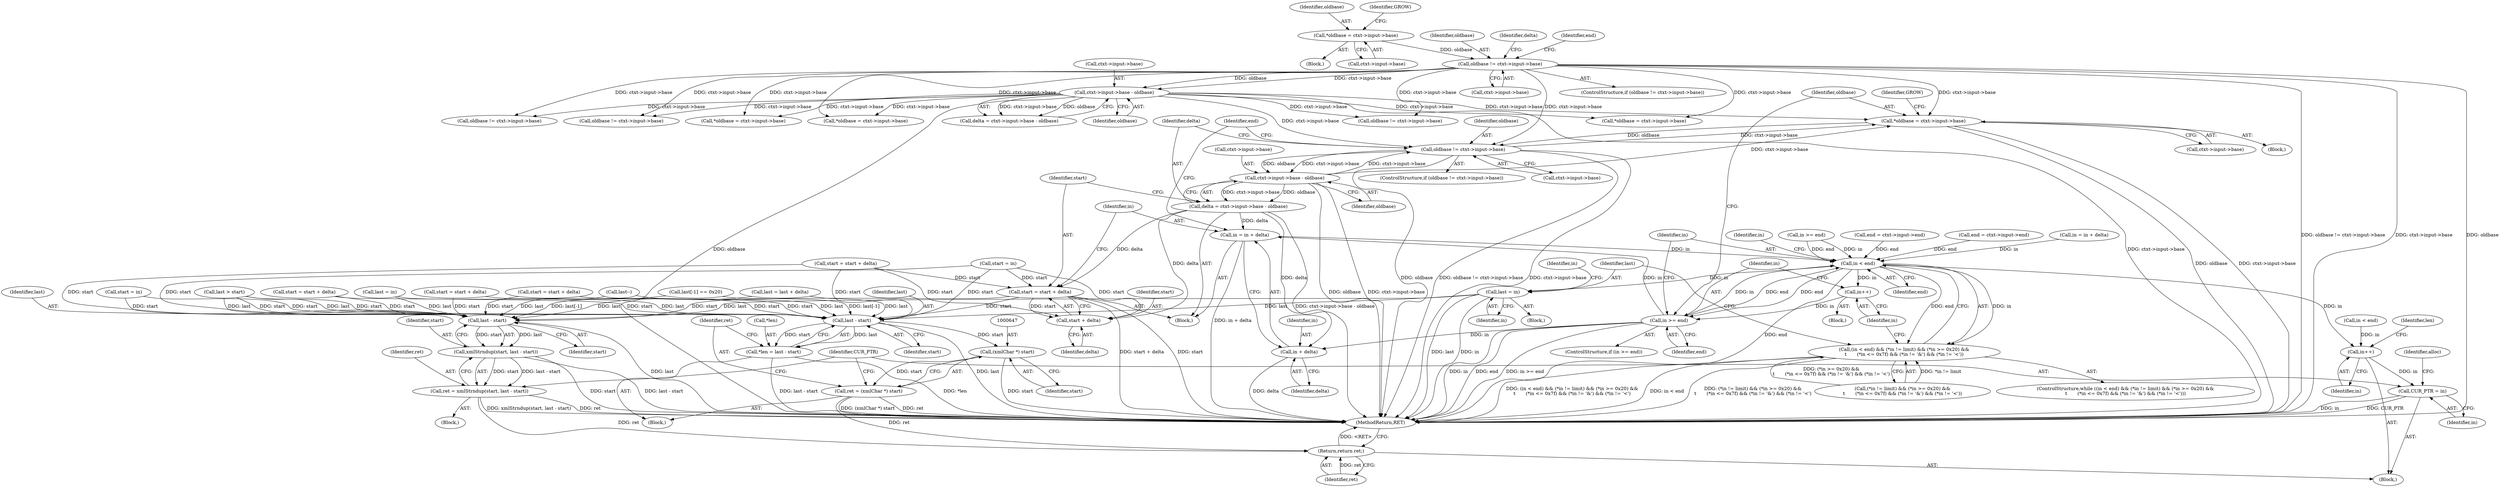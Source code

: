 digraph "0_Chrome_d0947db40187f4708c58e64cbd6013faf9eddeed_1@pointer" {
"1000570" [label="(Call,*oldbase = ctxt->input->base)"];
"1000598" [label="(Call,ctxt->input->base - oldbase)"];
"1000587" [label="(Call,oldbase != ctxt->input->base)"];
"1000570" [label="(Call,*oldbase = ctxt->input->base)"];
"1000182" [label="(Call,oldbase != ctxt->input->base)"];
"1000173" [label="(Call,*oldbase = ctxt->input->base)"];
"1000193" [label="(Call,ctxt->input->base - oldbase)"];
"1000596" [label="(Call,delta = ctxt->input->base - oldbase)"];
"1000605" [label="(Call,start = start + delta)"];
"1000607" [label="(Call,start + delta)"];
"1000641" [label="(Call,last - start)"];
"1000638" [label="(Call,*len = last - start)"];
"1000646" [label="(Call,(xmlChar *) start)"];
"1000644" [label="(Call,ret = (xmlChar *) start)"];
"1000673" [label="(Return,return ret;)"];
"1000661" [label="(Call,last - start)"];
"1000659" [label="(Call,xmlStrndup(start, last - start))"];
"1000657" [label="(Call,ret = xmlStrndup(start, last - start))"];
"1000610" [label="(Call,in = in + delta)"];
"1000534" [label="(Call,in < end)"];
"1000533" [label="(Call,(in < end) && (*in != limit) && (*in >= 0x20) &&\n\t       (*in <= 0x7f) && (*in != '&') && (*in != '<'))"];
"1000562" [label="(Call,in++)"];
"1000565" [label="(Call,in >= end)"];
"1000612" [label="(Call,in + delta)"];
"1000622" [label="(Call,last = in)"];
"1000631" [label="(Call,in++)"];
"1000664" [label="(Call,CUR_PTR = in)"];
"1000660" [label="(Identifier,start)"];
"1000586" [label="(ControlStructure,if (oldbase != ctxt->input->base))"];
"1000211" [label="(Identifier,end)"];
"1000484" [label="(Call,oldbase != ctxt->input->base)"];
"1000631" [label="(Call,in++)"];
"1000597" [label="(Identifier,delta)"];
"1000609" [label="(Identifier,delta)"];
"1000646" [label="(Call,(xmlChar *) start)"];
"1000608" [label="(Identifier,start)"];
"1000615" [label="(Call,end = ctxt->input->end)"];
"1000418" [label="(Call,last[-1] == 0x20)"];
"1000533" [label="(Call,(in < end) && (*in != limit) && (*in >= 0x20) &&\n\t       (*in <= 0x7f) && (*in != '&') && (*in != '<'))"];
"1000431" [label="(Call,in < end)"];
"1000611" [label="(Identifier,in)"];
"1000210" [label="(Call,end = ctxt->input->end)"];
"1000427" [label="(Call,last--)"];
"1000296" [label="(Call,start = start + delta)"];
"1000588" [label="(Identifier,oldbase)"];
"1000645" [label="(Identifier,ret)"];
"1000174" [label="(Identifier,oldbase)"];
"1000378" [label="(Call,oldbase != ctxt->input->base)"];
"1000607" [label="(Call,start + delta)"];
"1000612" [label="(Call,in + delta)"];
"1000659" [label="(Call,xmlStrndup(start, last - start))"];
"1000674" [label="(Identifier,ret)"];
"1000361" [label="(Call,*oldbase = ctxt->input->base)"];
"1000664" [label="(Call,CUR_PTR = in)"];
"1000657" [label="(Call,ret = xmlStrndup(start, last - start))"];
"1000643" [label="(Identifier,start)"];
"1000614" [label="(Identifier,delta)"];
"1000635" [label="(Identifier,len)"];
"1000567" [label="(Identifier,end)"];
"1000623" [label="(Identifier,last)"];
"1000604" [label="(Identifier,oldbase)"];
"1000193" [label="(Call,ctxt->input->base - oldbase)"];
"1000663" [label="(Identifier,start)"];
"1000534" [label="(Call,in < end)"];
"1000661" [label="(Call,last - start)"];
"1000658" [label="(Identifier,ret)"];
"1000467" [label="(Call,*oldbase = ctxt->input->base)"];
"1000637" [label="(Block,)"];
"1000662" [label="(Identifier,last)"];
"1000589" [label="(Call,ctxt->input->base)"];
"1000568" [label="(Block,)"];
"1000173" [label="(Call,*oldbase = ctxt->input->base)"];
"1000536" [label="(Identifier,end)"];
"1000641" [label="(Call,last - start)"];
"1000571" [label="(Identifier,oldbase)"];
"1000184" [label="(Call,ctxt->input->base)"];
"1000673" [label="(Return,return ret;)"];
"1000205" [label="(Call,in = in + delta)"];
"1000108" [label="(Block,)"];
"1000665" [label="(Identifier,CUR_PTR)"];
"1000194" [label="(Call,ctxt->input->base)"];
"1000577" [label="(Identifier,GROW)"];
"1000572" [label="(Call,ctxt->input->base)"];
"1000642" [label="(Identifier,last)"];
"1000183" [label="(Identifier,oldbase)"];
"1000687" [label="(MethodReturn,RET)"];
"1000594" [label="(Block,)"];
"1000512" [label="(Call,last = last + delta)"];
"1000598" [label="(Call,ctxt->input->base - oldbase)"];
"1000648" [label="(Identifier,start)"];
"1000599" [label="(Call,ctxt->input->base)"];
"1000537" [label="(Call,(*in != limit) && (*in >= 0x20) &&\n\t       (*in <= 0x7f) && (*in != '&') && (*in != '<'))"];
"1000639" [label="(Call,*len)"];
"1000605" [label="(Call,start = start + delta)"];
"1000616" [label="(Identifier,end)"];
"1000606" [label="(Identifier,start)"];
"1000171" [label="(Block,)"];
"1000540" [label="(Identifier,in)"];
"1000638" [label="(Call,*len = last - start)"];
"1000252" [label="(Call,start = in)"];
"1000168" [label="(Call,in >= end)"];
"1000191" [label="(Call,delta = ctxt->input->base - oldbase)"];
"1000628" [label="(Identifier,in)"];
"1000164" [label="(Call,start = in)"];
"1000610" [label="(Call,in = in + delta)"];
"1000535" [label="(Identifier,in)"];
"1000650" [label="(Block,)"];
"1000396" [label="(Call,start = start + delta)"];
"1000561" [label="(Block,)"];
"1000644" [label="(Call,ret = (xmlChar *) start)"];
"1000622" [label="(Call,last = in)"];
"1000624" [label="(Identifier,in)"];
"1000502" [label="(Call,start = start + delta)"];
"1000596" [label="(Call,delta = ctxt->input->base - oldbase)"];
"1000424" [label="(Call,last > start)"];
"1000199" [label="(Identifier,oldbase)"];
"1000175" [label="(Call,ctxt->input->base)"];
"1000562" [label="(Call,in++)"];
"1000200" [label="(Call,start = start + delta)"];
"1000668" [label="(Identifier,alloc)"];
"1000563" [label="(Identifier,in)"];
"1000531" [label="(Block,)"];
"1000532" [label="(ControlStructure,while ((in < end) && (*in != limit) && (*in >= 0x20) &&\n\t       (*in <= 0x7f) && (*in != '&') && (*in != '<')))"];
"1000613" [label="(Identifier,in)"];
"1000180" [label="(Identifier,GROW)"];
"1000566" [label="(Identifier,in)"];
"1000413" [label="(Call,last = in)"];
"1000565" [label="(Call,in >= end)"];
"1000564" [label="(ControlStructure,if (in >= end))"];
"1000570" [label="(Call,*oldbase = ctxt->input->base)"];
"1000587" [label="(Call,oldbase != ctxt->input->base)"];
"1000181" [label="(ControlStructure,if (oldbase != ctxt->input->base))"];
"1000632" [label="(Identifier,in)"];
"1000192" [label="(Identifier,delta)"];
"1000278" [label="(Call,oldbase != ctxt->input->base)"];
"1000261" [label="(Call,*oldbase = ctxt->input->base)"];
"1000182" [label="(Call,oldbase != ctxt->input->base)"];
"1000666" [label="(Identifier,in)"];
"1000570" -> "1000568"  [label="AST: "];
"1000570" -> "1000572"  [label="CFG: "];
"1000571" -> "1000570"  [label="AST: "];
"1000572" -> "1000570"  [label="AST: "];
"1000577" -> "1000570"  [label="CFG: "];
"1000570" -> "1000687"  [label="DDG: oldbase"];
"1000570" -> "1000687"  [label="DDG: ctxt->input->base"];
"1000598" -> "1000570"  [label="DDG: ctxt->input->base"];
"1000182" -> "1000570"  [label="DDG: ctxt->input->base"];
"1000587" -> "1000570"  [label="DDG: ctxt->input->base"];
"1000193" -> "1000570"  [label="DDG: ctxt->input->base"];
"1000570" -> "1000587"  [label="DDG: oldbase"];
"1000598" -> "1000596"  [label="AST: "];
"1000598" -> "1000604"  [label="CFG: "];
"1000599" -> "1000598"  [label="AST: "];
"1000604" -> "1000598"  [label="AST: "];
"1000596" -> "1000598"  [label="CFG: "];
"1000598" -> "1000687"  [label="DDG: ctxt->input->base"];
"1000598" -> "1000687"  [label="DDG: oldbase"];
"1000598" -> "1000587"  [label="DDG: ctxt->input->base"];
"1000598" -> "1000596"  [label="DDG: ctxt->input->base"];
"1000598" -> "1000596"  [label="DDG: oldbase"];
"1000587" -> "1000598"  [label="DDG: ctxt->input->base"];
"1000587" -> "1000598"  [label="DDG: oldbase"];
"1000587" -> "1000586"  [label="AST: "];
"1000587" -> "1000589"  [label="CFG: "];
"1000588" -> "1000587"  [label="AST: "];
"1000589" -> "1000587"  [label="AST: "];
"1000597" -> "1000587"  [label="CFG: "];
"1000616" -> "1000587"  [label="CFG: "];
"1000587" -> "1000687"  [label="DDG: ctxt->input->base"];
"1000587" -> "1000687"  [label="DDG: oldbase"];
"1000587" -> "1000687"  [label="DDG: oldbase != ctxt->input->base"];
"1000182" -> "1000587"  [label="DDG: ctxt->input->base"];
"1000193" -> "1000587"  [label="DDG: ctxt->input->base"];
"1000182" -> "1000181"  [label="AST: "];
"1000182" -> "1000184"  [label="CFG: "];
"1000183" -> "1000182"  [label="AST: "];
"1000184" -> "1000182"  [label="AST: "];
"1000192" -> "1000182"  [label="CFG: "];
"1000211" -> "1000182"  [label="CFG: "];
"1000182" -> "1000687"  [label="DDG: oldbase != ctxt->input->base"];
"1000182" -> "1000687"  [label="DDG: ctxt->input->base"];
"1000182" -> "1000687"  [label="DDG: oldbase"];
"1000173" -> "1000182"  [label="DDG: oldbase"];
"1000182" -> "1000193"  [label="DDG: ctxt->input->base"];
"1000182" -> "1000193"  [label="DDG: oldbase"];
"1000182" -> "1000261"  [label="DDG: ctxt->input->base"];
"1000182" -> "1000278"  [label="DDG: ctxt->input->base"];
"1000182" -> "1000361"  [label="DDG: ctxt->input->base"];
"1000182" -> "1000378"  [label="DDG: ctxt->input->base"];
"1000182" -> "1000467"  [label="DDG: ctxt->input->base"];
"1000182" -> "1000484"  [label="DDG: ctxt->input->base"];
"1000173" -> "1000171"  [label="AST: "];
"1000173" -> "1000175"  [label="CFG: "];
"1000174" -> "1000173"  [label="AST: "];
"1000175" -> "1000173"  [label="AST: "];
"1000180" -> "1000173"  [label="CFG: "];
"1000193" -> "1000191"  [label="AST: "];
"1000193" -> "1000199"  [label="CFG: "];
"1000194" -> "1000193"  [label="AST: "];
"1000199" -> "1000193"  [label="AST: "];
"1000191" -> "1000193"  [label="CFG: "];
"1000193" -> "1000687"  [label="DDG: ctxt->input->base"];
"1000193" -> "1000687"  [label="DDG: oldbase"];
"1000193" -> "1000191"  [label="DDG: ctxt->input->base"];
"1000193" -> "1000191"  [label="DDG: oldbase"];
"1000193" -> "1000261"  [label="DDG: ctxt->input->base"];
"1000193" -> "1000278"  [label="DDG: ctxt->input->base"];
"1000193" -> "1000361"  [label="DDG: ctxt->input->base"];
"1000193" -> "1000378"  [label="DDG: ctxt->input->base"];
"1000193" -> "1000467"  [label="DDG: ctxt->input->base"];
"1000193" -> "1000484"  [label="DDG: ctxt->input->base"];
"1000596" -> "1000594"  [label="AST: "];
"1000597" -> "1000596"  [label="AST: "];
"1000606" -> "1000596"  [label="CFG: "];
"1000596" -> "1000687"  [label="DDG: ctxt->input->base - oldbase"];
"1000596" -> "1000605"  [label="DDG: delta"];
"1000596" -> "1000607"  [label="DDG: delta"];
"1000596" -> "1000610"  [label="DDG: delta"];
"1000596" -> "1000612"  [label="DDG: delta"];
"1000605" -> "1000594"  [label="AST: "];
"1000605" -> "1000607"  [label="CFG: "];
"1000606" -> "1000605"  [label="AST: "];
"1000607" -> "1000605"  [label="AST: "];
"1000611" -> "1000605"  [label="CFG: "];
"1000605" -> "1000687"  [label="DDG: start + delta"];
"1000605" -> "1000687"  [label="DDG: start"];
"1000200" -> "1000605"  [label="DDG: start"];
"1000164" -> "1000605"  [label="DDG: start"];
"1000605" -> "1000607"  [label="DDG: start"];
"1000605" -> "1000641"  [label="DDG: start"];
"1000605" -> "1000661"  [label="DDG: start"];
"1000607" -> "1000609"  [label="CFG: "];
"1000608" -> "1000607"  [label="AST: "];
"1000609" -> "1000607"  [label="AST: "];
"1000200" -> "1000607"  [label="DDG: start"];
"1000164" -> "1000607"  [label="DDG: start"];
"1000641" -> "1000638"  [label="AST: "];
"1000641" -> "1000643"  [label="CFG: "];
"1000642" -> "1000641"  [label="AST: "];
"1000643" -> "1000641"  [label="AST: "];
"1000638" -> "1000641"  [label="CFG: "];
"1000641" -> "1000687"  [label="DDG: last"];
"1000641" -> "1000638"  [label="DDG: last"];
"1000641" -> "1000638"  [label="DDG: start"];
"1000427" -> "1000641"  [label="DDG: last"];
"1000622" -> "1000641"  [label="DDG: last"];
"1000512" -> "1000641"  [label="DDG: last"];
"1000413" -> "1000641"  [label="DDG: last"];
"1000424" -> "1000641"  [label="DDG: last"];
"1000424" -> "1000641"  [label="DDG: start"];
"1000418" -> "1000641"  [label="DDG: last[-1]"];
"1000396" -> "1000641"  [label="DDG: start"];
"1000200" -> "1000641"  [label="DDG: start"];
"1000252" -> "1000641"  [label="DDG: start"];
"1000502" -> "1000641"  [label="DDG: start"];
"1000296" -> "1000641"  [label="DDG: start"];
"1000164" -> "1000641"  [label="DDG: start"];
"1000641" -> "1000646"  [label="DDG: start"];
"1000638" -> "1000637"  [label="AST: "];
"1000639" -> "1000638"  [label="AST: "];
"1000645" -> "1000638"  [label="CFG: "];
"1000638" -> "1000687"  [label="DDG: last - start"];
"1000638" -> "1000687"  [label="DDG: *len"];
"1000646" -> "1000644"  [label="AST: "];
"1000646" -> "1000648"  [label="CFG: "];
"1000647" -> "1000646"  [label="AST: "];
"1000648" -> "1000646"  [label="AST: "];
"1000644" -> "1000646"  [label="CFG: "];
"1000646" -> "1000687"  [label="DDG: start"];
"1000646" -> "1000644"  [label="DDG: start"];
"1000644" -> "1000637"  [label="AST: "];
"1000645" -> "1000644"  [label="AST: "];
"1000665" -> "1000644"  [label="CFG: "];
"1000644" -> "1000687"  [label="DDG: (xmlChar *) start"];
"1000644" -> "1000687"  [label="DDG: ret"];
"1000644" -> "1000673"  [label="DDG: ret"];
"1000673" -> "1000108"  [label="AST: "];
"1000673" -> "1000674"  [label="CFG: "];
"1000674" -> "1000673"  [label="AST: "];
"1000687" -> "1000673"  [label="CFG: "];
"1000673" -> "1000687"  [label="DDG: <RET>"];
"1000674" -> "1000673"  [label="DDG: ret"];
"1000657" -> "1000673"  [label="DDG: ret"];
"1000661" -> "1000659"  [label="AST: "];
"1000661" -> "1000663"  [label="CFG: "];
"1000662" -> "1000661"  [label="AST: "];
"1000663" -> "1000661"  [label="AST: "];
"1000659" -> "1000661"  [label="CFG: "];
"1000661" -> "1000687"  [label="DDG: last"];
"1000661" -> "1000659"  [label="DDG: start"];
"1000661" -> "1000659"  [label="DDG: last"];
"1000427" -> "1000661"  [label="DDG: last"];
"1000622" -> "1000661"  [label="DDG: last"];
"1000512" -> "1000661"  [label="DDG: last"];
"1000413" -> "1000661"  [label="DDG: last"];
"1000424" -> "1000661"  [label="DDG: last"];
"1000424" -> "1000661"  [label="DDG: start"];
"1000418" -> "1000661"  [label="DDG: last[-1]"];
"1000396" -> "1000661"  [label="DDG: start"];
"1000200" -> "1000661"  [label="DDG: start"];
"1000252" -> "1000661"  [label="DDG: start"];
"1000502" -> "1000661"  [label="DDG: start"];
"1000296" -> "1000661"  [label="DDG: start"];
"1000164" -> "1000661"  [label="DDG: start"];
"1000659" -> "1000657"  [label="AST: "];
"1000660" -> "1000659"  [label="AST: "];
"1000657" -> "1000659"  [label="CFG: "];
"1000659" -> "1000687"  [label="DDG: start"];
"1000659" -> "1000687"  [label="DDG: last - start"];
"1000659" -> "1000657"  [label="DDG: start"];
"1000659" -> "1000657"  [label="DDG: last - start"];
"1000657" -> "1000650"  [label="AST: "];
"1000658" -> "1000657"  [label="AST: "];
"1000665" -> "1000657"  [label="CFG: "];
"1000657" -> "1000687"  [label="DDG: ret"];
"1000657" -> "1000687"  [label="DDG: xmlStrndup(start, last - start)"];
"1000610" -> "1000594"  [label="AST: "];
"1000610" -> "1000612"  [label="CFG: "];
"1000611" -> "1000610"  [label="AST: "];
"1000612" -> "1000610"  [label="AST: "];
"1000616" -> "1000610"  [label="CFG: "];
"1000610" -> "1000687"  [label="DDG: in + delta"];
"1000610" -> "1000534"  [label="DDG: in"];
"1000565" -> "1000610"  [label="DDG: in"];
"1000534" -> "1000533"  [label="AST: "];
"1000534" -> "1000536"  [label="CFG: "];
"1000535" -> "1000534"  [label="AST: "];
"1000536" -> "1000534"  [label="AST: "];
"1000540" -> "1000534"  [label="CFG: "];
"1000533" -> "1000534"  [label="CFG: "];
"1000534" -> "1000687"  [label="DDG: end"];
"1000534" -> "1000533"  [label="DDG: in"];
"1000534" -> "1000533"  [label="DDG: end"];
"1000168" -> "1000534"  [label="DDG: in"];
"1000168" -> "1000534"  [label="DDG: end"];
"1000565" -> "1000534"  [label="DDG: in"];
"1000565" -> "1000534"  [label="DDG: end"];
"1000205" -> "1000534"  [label="DDG: in"];
"1000615" -> "1000534"  [label="DDG: end"];
"1000210" -> "1000534"  [label="DDG: end"];
"1000534" -> "1000562"  [label="DDG: in"];
"1000534" -> "1000565"  [label="DDG: end"];
"1000534" -> "1000622"  [label="DDG: in"];
"1000534" -> "1000631"  [label="DDG: in"];
"1000533" -> "1000532"  [label="AST: "];
"1000533" -> "1000537"  [label="CFG: "];
"1000537" -> "1000533"  [label="AST: "];
"1000563" -> "1000533"  [label="CFG: "];
"1000623" -> "1000533"  [label="CFG: "];
"1000533" -> "1000687"  [label="DDG: (in < end) && (*in != limit) && (*in >= 0x20) &&\n\t       (*in <= 0x7f) && (*in != '&') && (*in != '<')"];
"1000533" -> "1000687"  [label="DDG: in < end"];
"1000533" -> "1000687"  [label="DDG: (*in != limit) && (*in >= 0x20) &&\n\t       (*in <= 0x7f) && (*in != '&') && (*in != '<')"];
"1000537" -> "1000533"  [label="DDG: *in != limit"];
"1000537" -> "1000533"  [label="DDG: (*in >= 0x20) &&\n\t       (*in <= 0x7f) && (*in != '&') && (*in != '<')"];
"1000562" -> "1000561"  [label="AST: "];
"1000562" -> "1000563"  [label="CFG: "];
"1000563" -> "1000562"  [label="AST: "];
"1000566" -> "1000562"  [label="CFG: "];
"1000562" -> "1000565"  [label="DDG: in"];
"1000565" -> "1000564"  [label="AST: "];
"1000565" -> "1000567"  [label="CFG: "];
"1000566" -> "1000565"  [label="AST: "];
"1000567" -> "1000565"  [label="AST: "];
"1000535" -> "1000565"  [label="CFG: "];
"1000571" -> "1000565"  [label="CFG: "];
"1000565" -> "1000687"  [label="DDG: in"];
"1000565" -> "1000687"  [label="DDG: end"];
"1000565" -> "1000687"  [label="DDG: in >= end"];
"1000565" -> "1000612"  [label="DDG: in"];
"1000612" -> "1000614"  [label="CFG: "];
"1000613" -> "1000612"  [label="AST: "];
"1000614" -> "1000612"  [label="AST: "];
"1000612" -> "1000687"  [label="DDG: delta"];
"1000622" -> "1000531"  [label="AST: "];
"1000622" -> "1000624"  [label="CFG: "];
"1000623" -> "1000622"  [label="AST: "];
"1000624" -> "1000622"  [label="AST: "];
"1000628" -> "1000622"  [label="CFG: "];
"1000622" -> "1000687"  [label="DDG: last"];
"1000622" -> "1000687"  [label="DDG: in"];
"1000631" -> "1000108"  [label="AST: "];
"1000631" -> "1000632"  [label="CFG: "];
"1000632" -> "1000631"  [label="AST: "];
"1000635" -> "1000631"  [label="CFG: "];
"1000431" -> "1000631"  [label="DDG: in"];
"1000631" -> "1000664"  [label="DDG: in"];
"1000664" -> "1000108"  [label="AST: "];
"1000664" -> "1000666"  [label="CFG: "];
"1000665" -> "1000664"  [label="AST: "];
"1000666" -> "1000664"  [label="AST: "];
"1000668" -> "1000664"  [label="CFG: "];
"1000664" -> "1000687"  [label="DDG: in"];
"1000664" -> "1000687"  [label="DDG: CUR_PTR"];
}
